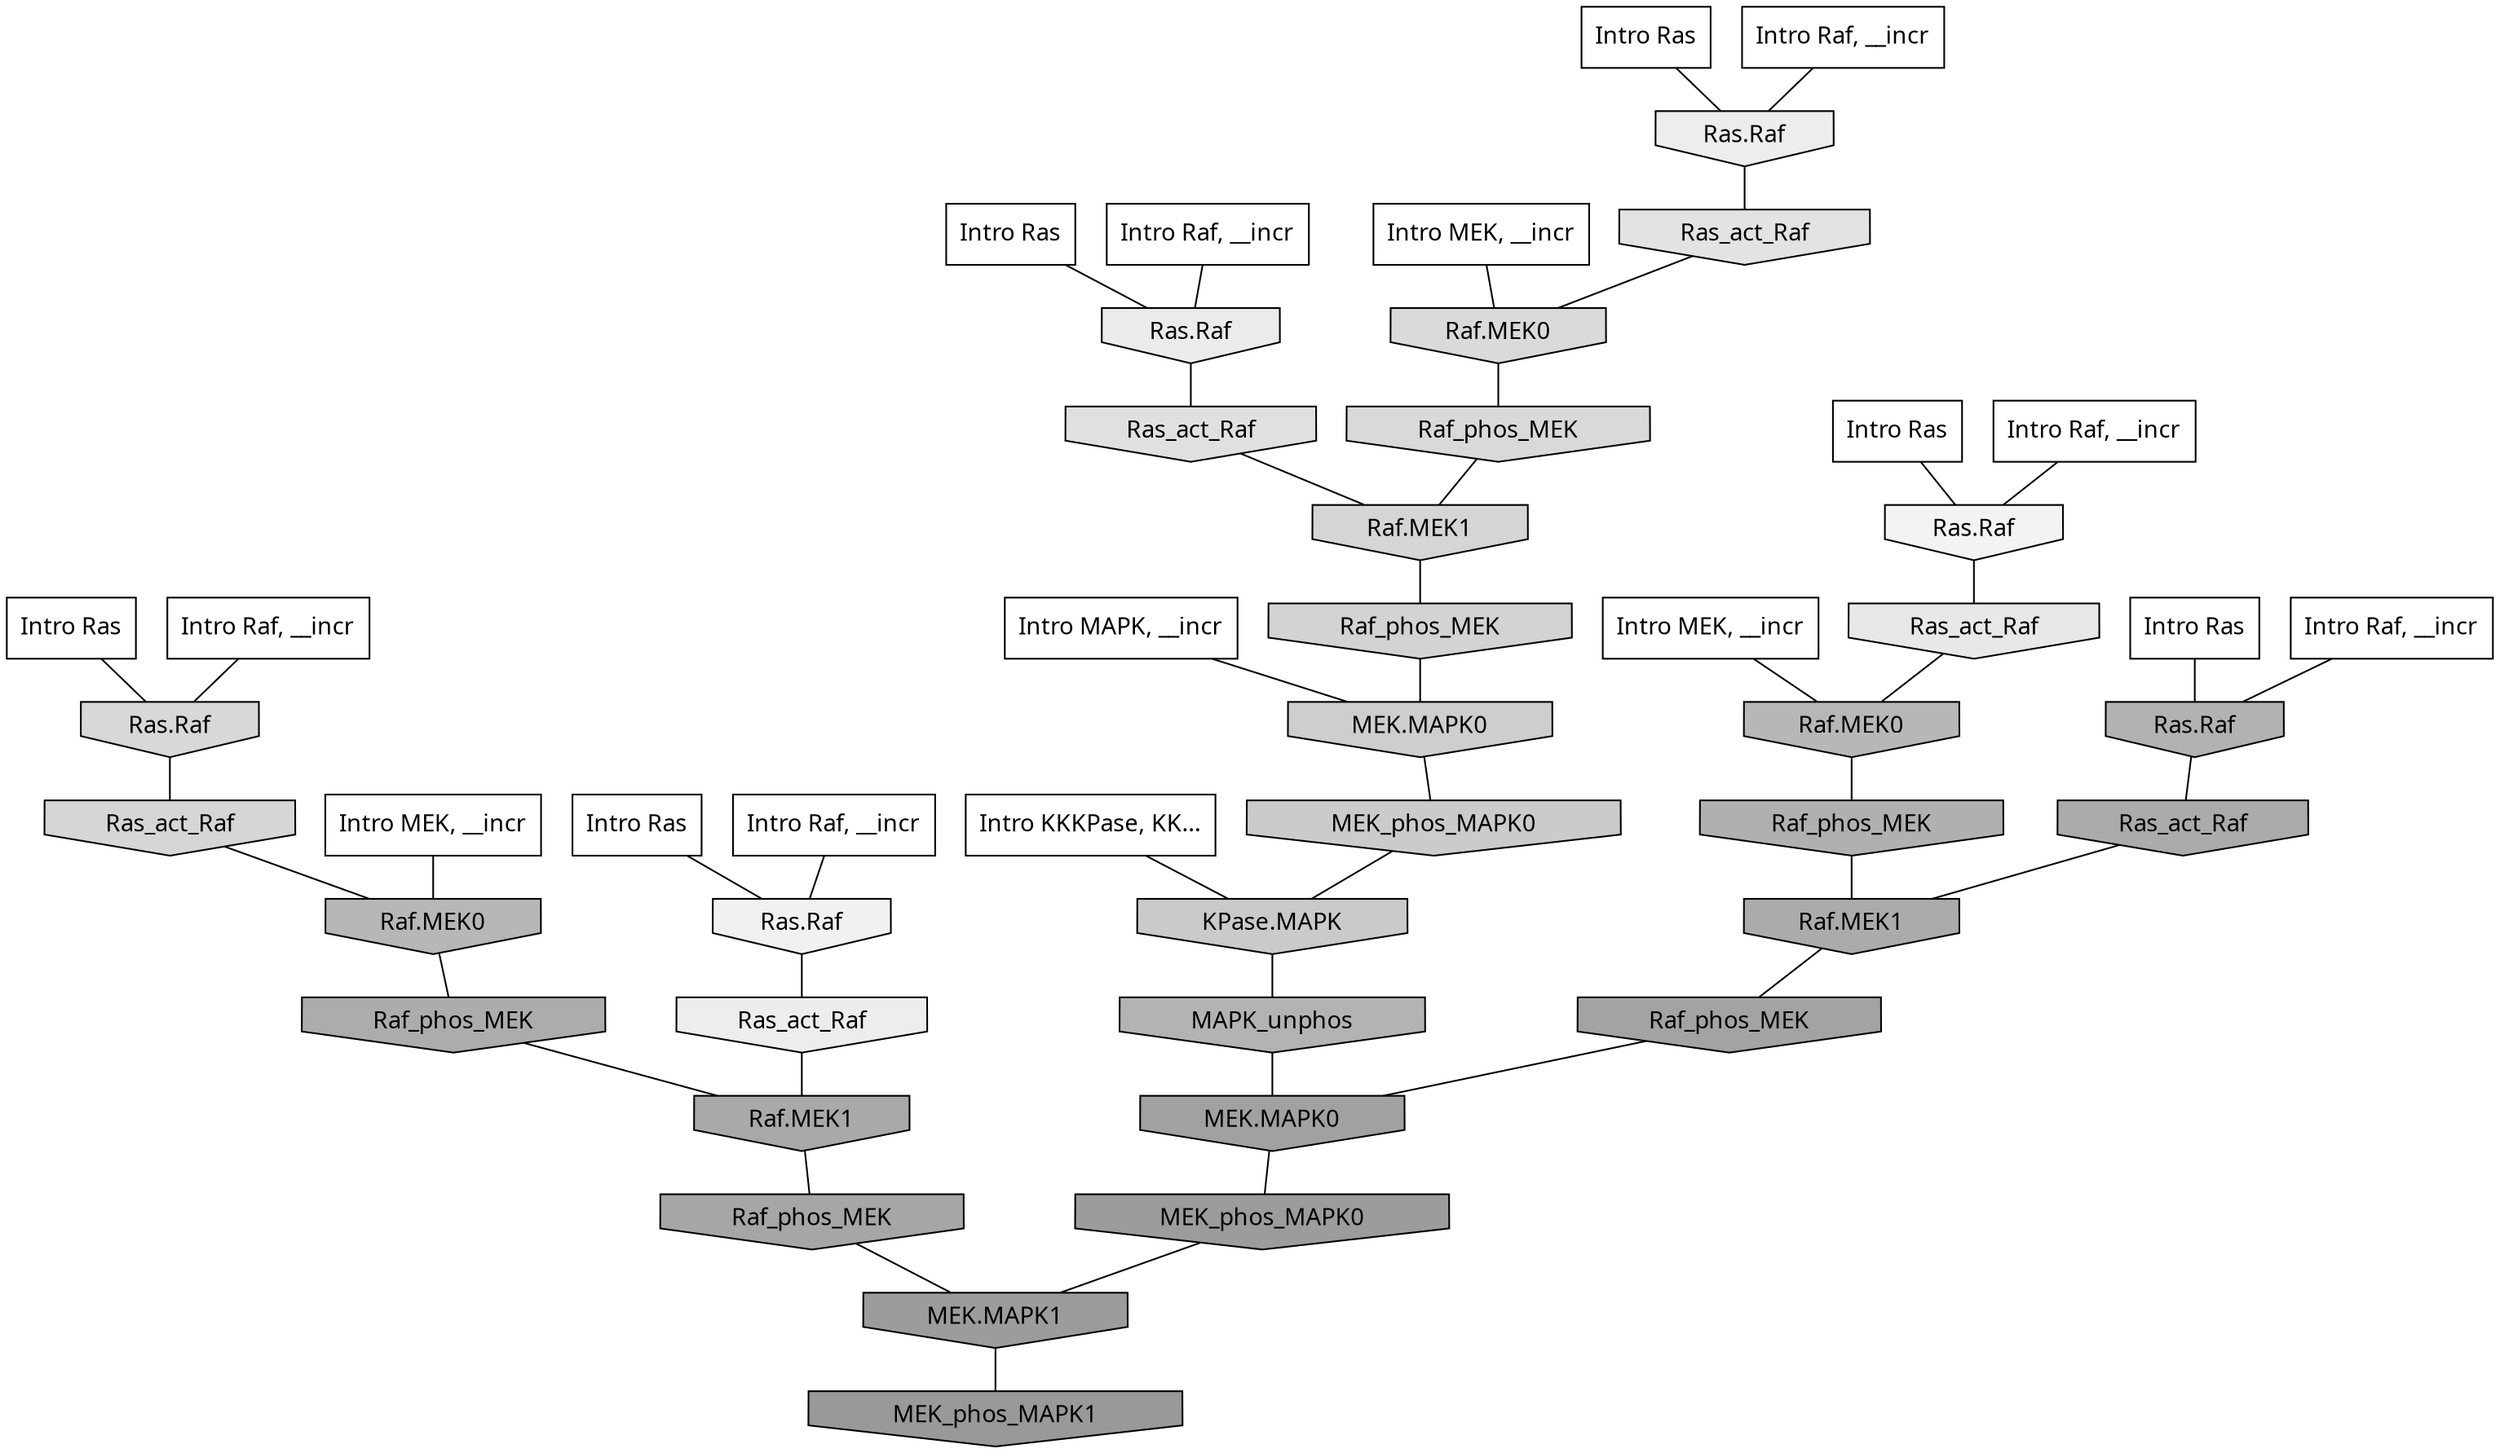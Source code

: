digraph G{
  rankdir="TB";
  ranksep=0.30;
  node [fontname="CMU Serif"];
  edge [fontname="CMU Serif"];
  
  3 [label="Intro Ras", shape=rectangle, style=filled, fillcolor="0.000 0.000 1.000"]
  
  11 [label="Intro Ras", shape=rectangle, style=filled, fillcolor="0.000 0.000 1.000"]
  
  13 [label="Intro Ras", shape=rectangle, style=filled, fillcolor="0.000 0.000 1.000"]
  
  52 [label="Intro Ras", shape=rectangle, style=filled, fillcolor="0.000 0.000 1.000"]
  
  55 [label="Intro Ras", shape=rectangle, style=filled, fillcolor="0.000 0.000 1.000"]
  
  67 [label="Intro Ras", shape=rectangle, style=filled, fillcolor="0.000 0.000 1.000"]
  
  139 [label="Intro Raf, __incr", shape=rectangle, style=filled, fillcolor="0.000 0.000 1.000"]
  
  381 [label="Intro Raf, __incr", shape=rectangle, style=filled, fillcolor="0.000 0.000 1.000"]
  
  447 [label="Intro Raf, __incr", shape=rectangle, style=filled, fillcolor="0.000 0.000 1.000"]
  
  772 [label="Intro Raf, __incr", shape=rectangle, style=filled, fillcolor="0.000 0.000 1.000"]
  
  916 [label="Intro Raf, __incr", shape=rectangle, style=filled, fillcolor="0.000 0.000 1.000"]
  
  1065 [label="Intro Raf, __incr", shape=rectangle, style=filled, fillcolor="0.000 0.000 1.000"]
  
  1142 [label="Intro MEK, __incr", shape=rectangle, style=filled, fillcolor="0.000 0.000 1.000"]
  
  1415 [label="Intro MEK, __incr", shape=rectangle, style=filled, fillcolor="0.000 0.000 1.000"]
  
  1770 [label="Intro MEK, __incr", shape=rectangle, style=filled, fillcolor="0.000 0.000 1.000"]
  
  2899 [label="Intro MAPK, __incr", shape=rectangle, style=filled, fillcolor="0.000 0.000 1.000"]
  
  3183 [label="Intro KKKPase, KK...", shape=rectangle, style=filled, fillcolor="0.000 0.000 1.000"]
  
  3689 [label="Ras.Raf", shape=invhouse, style=filled, fillcolor="0.000 0.000 0.952"]
  
  3807 [label="Ras.Raf", shape=invhouse, style=filled, fillcolor="0.000 0.000 0.943"]
  
  4072 [label="Ras_act_Raf", shape=invhouse, style=filled, fillcolor="0.000 0.000 0.928"]
  
  4086 [label="Ras.Raf", shape=invhouse, style=filled, fillcolor="0.000 0.000 0.927"]
  
  4195 [label="Ras.Raf", shape=invhouse, style=filled, fillcolor="0.000 0.000 0.920"]
  
  4372 [label="Ras_act_Raf", shape=invhouse, style=filled, fillcolor="0.000 0.000 0.909"]
  
  4693 [label="Ras_act_Raf", shape=invhouse, style=filled, fillcolor="0.000 0.000 0.890"]
  
  4915 [label="Ras_act_Raf", shape=invhouse, style=filled, fillcolor="0.000 0.000 0.878"]
  
  5383 [label="Raf.MEK0", shape=invhouse, style=filled, fillcolor="0.000 0.000 0.854"]
  
  5488 [label="Raf_phos_MEK", shape=invhouse, style=filled, fillcolor="0.000 0.000 0.848"]
  
  5534 [label="Ras.Raf", shape=invhouse, style=filled, fillcolor="0.000 0.000 0.845"]
  
  5663 [label="Ras_act_Raf", shape=invhouse, style=filled, fillcolor="0.000 0.000 0.838"]
  
  5729 [label="Raf.MEK1", shape=invhouse, style=filled, fillcolor="0.000 0.000 0.834"]
  
  5896 [label="Raf_phos_MEK", shape=invhouse, style=filled, fillcolor="0.000 0.000 0.828"]
  
  6374 [label="MEK.MAPK0", shape=invhouse, style=filled, fillcolor="0.000 0.000 0.806"]
  
  6739 [label="MEK_phos_MAPK0", shape=invhouse, style=filled, fillcolor="0.000 0.000 0.793"]
  
  6760 [label="KPase.MAPK", shape=invhouse, style=filled, fillcolor="0.000 0.000 0.792"]
  
  9452 [label="Raf.MEK0", shape=invhouse, style=filled, fillcolor="0.000 0.000 0.718"]
  
  9573 [label="Raf.MEK0", shape=invhouse, style=filled, fillcolor="0.000 0.000 0.717"]
  
  10362 [label="MAPK_unphos", shape=invhouse, style=filled, fillcolor="0.000 0.000 0.701"]
  
  10536 [label="Ras.Raf", shape=invhouse, style=filled, fillcolor="0.000 0.000 0.698"]
  
  10925 [label="Raf_phos_MEK", shape=invhouse, style=filled, fillcolor="0.000 0.000 0.690"]
  
  11979 [label="Raf_phos_MEK", shape=invhouse, style=filled, fillcolor="0.000 0.000 0.672"]
  
  12267 [label="Ras_act_Raf", shape=invhouse, style=filled, fillcolor="0.000 0.000 0.668"]
  
  12273 [label="Raf.MEK1", shape=invhouse, style=filled, fillcolor="0.000 0.000 0.668"]
  
  12550 [label="Raf.MEK1", shape=invhouse, style=filled, fillcolor="0.000 0.000 0.664"]
  
  13558 [label="Raf_phos_MEK", shape=invhouse, style=filled, fillcolor="0.000 0.000 0.650"]
  
  14438 [label="Raf_phos_MEK", shape=invhouse, style=filled, fillcolor="0.000 0.000 0.639"]
  
  15188 [label="MEK.MAPK0", shape=invhouse, style=filled, fillcolor="0.000 0.000 0.629"]
  
  16074 [label="MEK_phos_MAPK0", shape=invhouse, style=filled, fillcolor="0.000 0.000 0.613"]
  
  16081 [label="MEK.MAPK1", shape=invhouse, style=filled, fillcolor="0.000 0.000 0.613"]
  
  16690 [label="MEK_phos_MAPK1", shape=invhouse, style=filled, fillcolor="0.000 0.000 0.600"]
  
  
  16081 -> 16690 [dir=none, color="0.000 0.000 0.000"] 
  16074 -> 16081 [dir=none, color="0.000 0.000 0.000"] 
  15188 -> 16074 [dir=none, color="0.000 0.000 0.000"] 
  14438 -> 15188 [dir=none, color="0.000 0.000 0.000"] 
  13558 -> 16081 [dir=none, color="0.000 0.000 0.000"] 
  12550 -> 13558 [dir=none, color="0.000 0.000 0.000"] 
  12273 -> 14438 [dir=none, color="0.000 0.000 0.000"] 
  12267 -> 12273 [dir=none, color="0.000 0.000 0.000"] 
  11979 -> 12550 [dir=none, color="0.000 0.000 0.000"] 
  10925 -> 12273 [dir=none, color="0.000 0.000 0.000"] 
  10536 -> 12267 [dir=none, color="0.000 0.000 0.000"] 
  10362 -> 15188 [dir=none, color="0.000 0.000 0.000"] 
  9573 -> 10925 [dir=none, color="0.000 0.000 0.000"] 
  9452 -> 11979 [dir=none, color="0.000 0.000 0.000"] 
  6760 -> 10362 [dir=none, color="0.000 0.000 0.000"] 
  6739 -> 6760 [dir=none, color="0.000 0.000 0.000"] 
  6374 -> 6739 [dir=none, color="0.000 0.000 0.000"] 
  5896 -> 6374 [dir=none, color="0.000 0.000 0.000"] 
  5729 -> 5896 [dir=none, color="0.000 0.000 0.000"] 
  5663 -> 9452 [dir=none, color="0.000 0.000 0.000"] 
  5534 -> 5663 [dir=none, color="0.000 0.000 0.000"] 
  5488 -> 5729 [dir=none, color="0.000 0.000 0.000"] 
  5383 -> 5488 [dir=none, color="0.000 0.000 0.000"] 
  4915 -> 5729 [dir=none, color="0.000 0.000 0.000"] 
  4693 -> 5383 [dir=none, color="0.000 0.000 0.000"] 
  4372 -> 9573 [dir=none, color="0.000 0.000 0.000"] 
  4195 -> 4915 [dir=none, color="0.000 0.000 0.000"] 
  4086 -> 4693 [dir=none, color="0.000 0.000 0.000"] 
  4072 -> 12550 [dir=none, color="0.000 0.000 0.000"] 
  3807 -> 4072 [dir=none, color="0.000 0.000 0.000"] 
  3689 -> 4372 [dir=none, color="0.000 0.000 0.000"] 
  3183 -> 6760 [dir=none, color="0.000 0.000 0.000"] 
  2899 -> 6374 [dir=none, color="0.000 0.000 0.000"] 
  1770 -> 9573 [dir=none, color="0.000 0.000 0.000"] 
  1415 -> 9452 [dir=none, color="0.000 0.000 0.000"] 
  1142 -> 5383 [dir=none, color="0.000 0.000 0.000"] 
  1065 -> 3689 [dir=none, color="0.000 0.000 0.000"] 
  916 -> 4195 [dir=none, color="0.000 0.000 0.000"] 
  772 -> 3807 [dir=none, color="0.000 0.000 0.000"] 
  447 -> 10536 [dir=none, color="0.000 0.000 0.000"] 
  381 -> 5534 [dir=none, color="0.000 0.000 0.000"] 
  139 -> 4086 [dir=none, color="0.000 0.000 0.000"] 
  67 -> 4086 [dir=none, color="0.000 0.000 0.000"] 
  55 -> 3807 [dir=none, color="0.000 0.000 0.000"] 
  52 -> 4195 [dir=none, color="0.000 0.000 0.000"] 
  13 -> 3689 [dir=none, color="0.000 0.000 0.000"] 
  11 -> 10536 [dir=none, color="0.000 0.000 0.000"] 
  3 -> 5534 [dir=none, color="0.000 0.000 0.000"] 
  
  }
